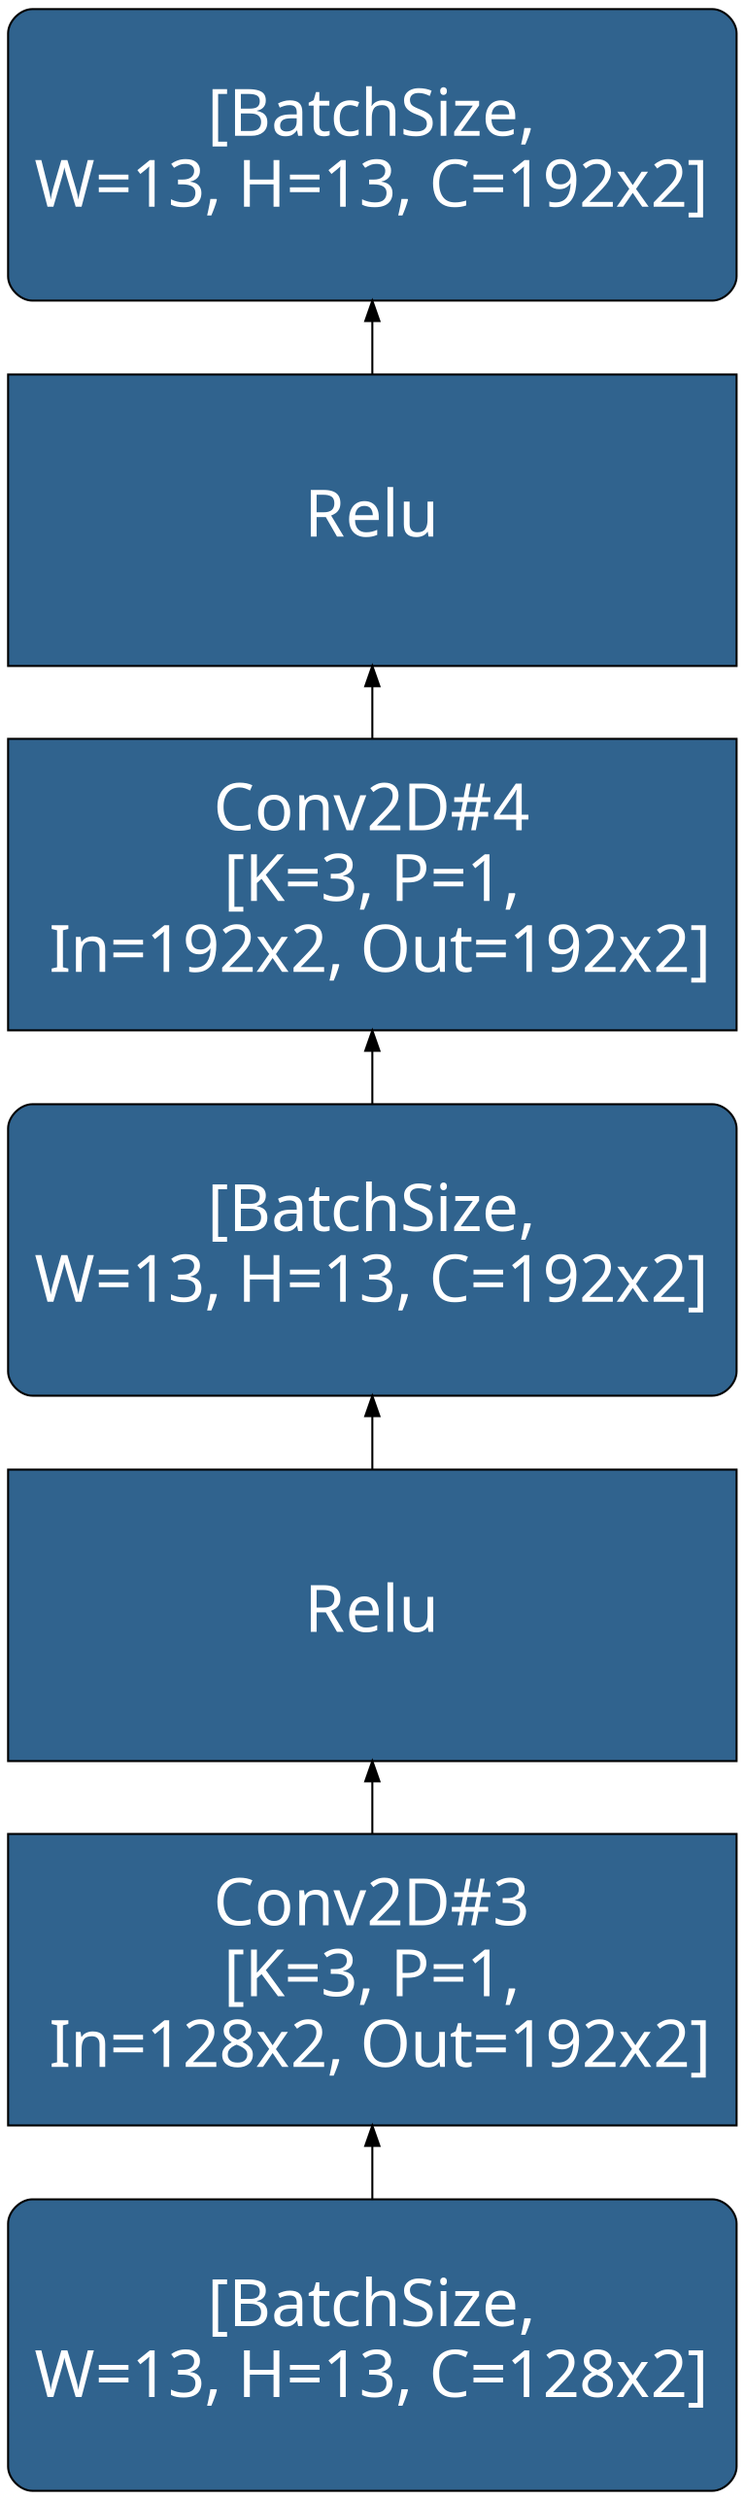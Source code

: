 digraph AlexNetL34 {
	rankdir=BT
    node [
		style=filled, 
		color=Black
		fontcolor=White, 
		fillcolor="#30638e", 
		fontname="SimHei",
		fontsize=32,
		width=5, height=2,
		shape="box",
	]

    featmap22 [label="[BatchSize,\nW=13, H=13, C=128x2]", shape="Mrecord"]
	conv3 [label="Conv2D#3\n[K=3, P=1,\n In=128x2, Out=192x2]"]
    relu3 [label="Relu"]
    featmap3 [label="[BatchSize,\nW=13, H=13, C=192x2]", shape="Mrecord"]
	conv4 [label="Conv2D#4\n[K=3, P=1,\n In=192x2, Out=192x2]"]
    relu4 [label="Relu"]
    featmap4 [label="[BatchSize,\nW=13, H=13, C=192x2]", shape="Mrecord"]

    featmap22 -> conv3 -> relu3 -> featmap3 -> conv4 -> relu4 -> featmap4
}